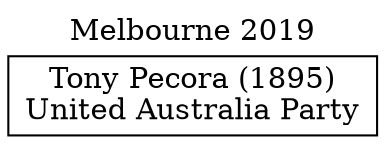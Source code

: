 // House preference flow
digraph "Tony Pecora (1895)_Melbourne_2019" {
	graph [label="Melbourne 2019" labelloc=t mclimit=10]
	node [shape=box]
	"Tony Pecora (1895)" [label="Tony Pecora (1895)
United Australia Party"]
}
